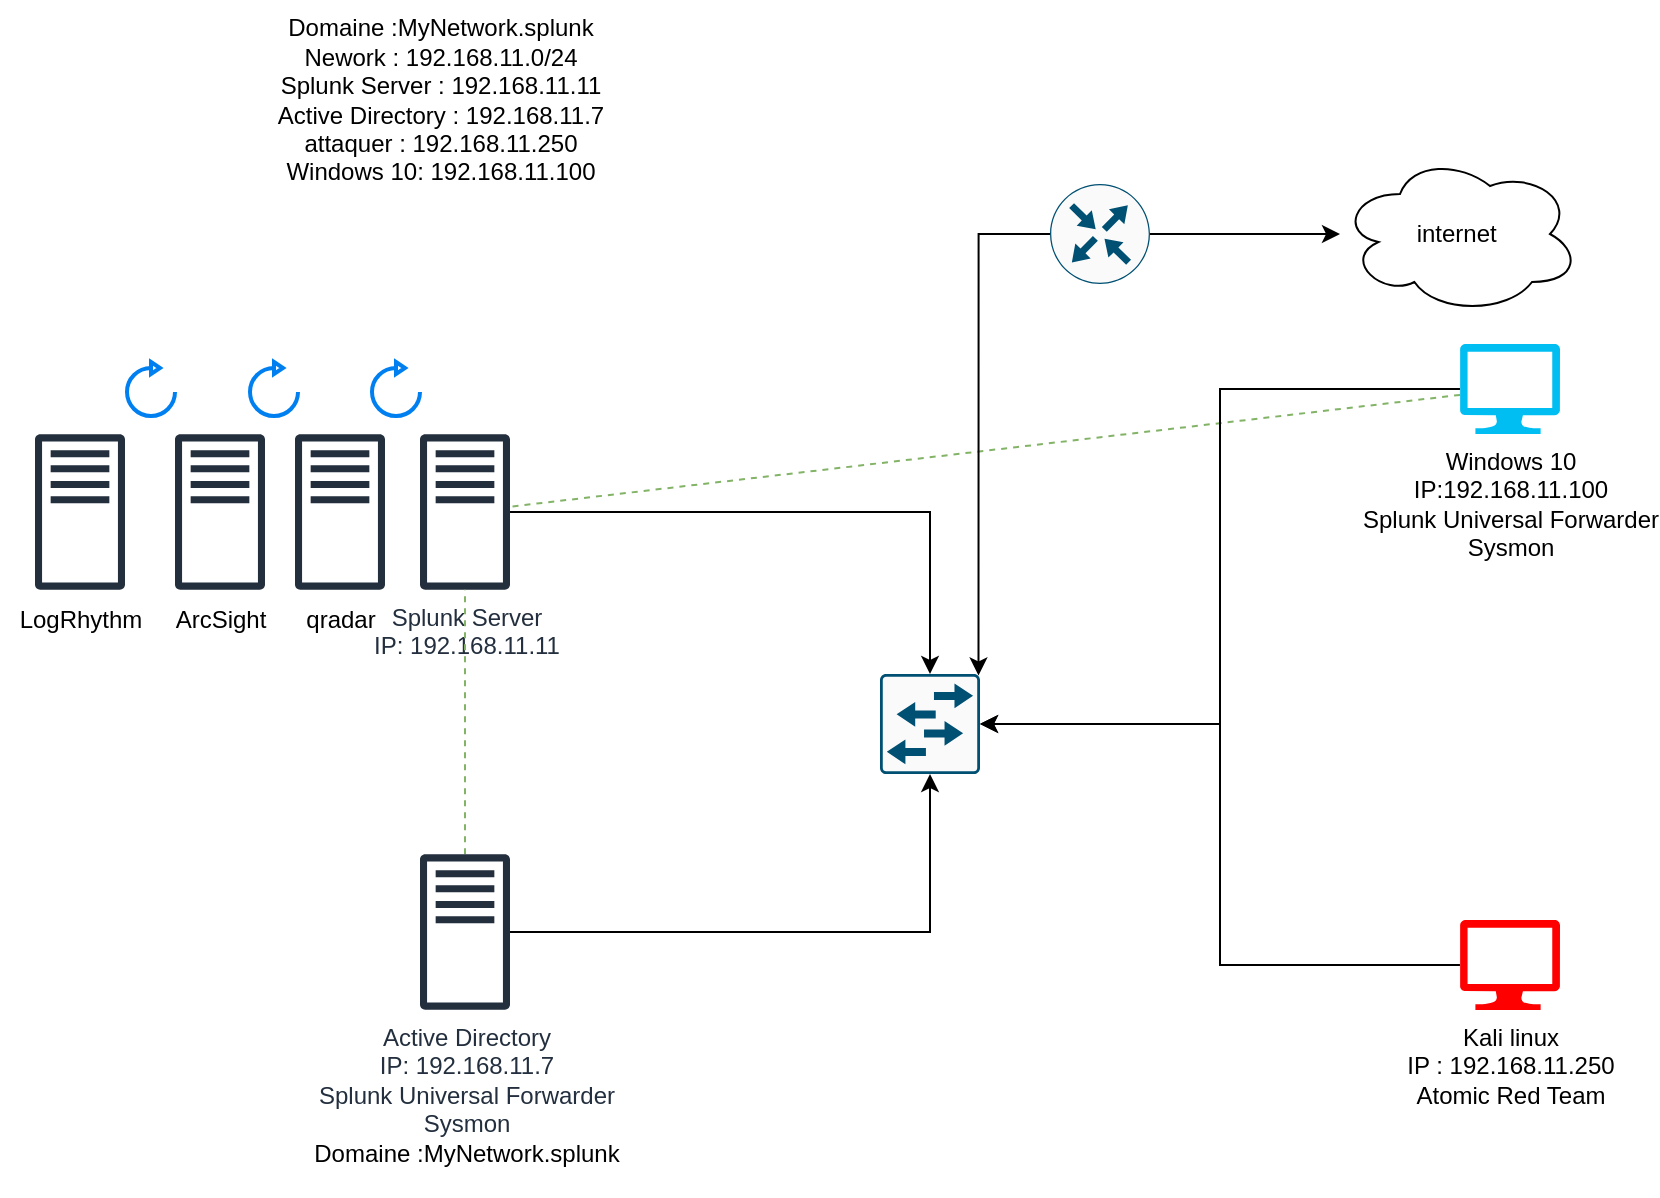 <mxfile version="24.7.12">
  <diagram name="Page-1" id="EitK8SUpgTmLAnZ7iSZS">
    <mxGraphModel dx="1730" dy="1661" grid="1" gridSize="10" guides="1" tooltips="1" connect="1" arrows="1" fold="1" page="1" pageScale="1" pageWidth="850" pageHeight="1100" math="0" shadow="0">
      <root>
        <mxCell id="0" />
        <mxCell id="1" parent="0" />
        <mxCell id="dxT098TC_KYE80S2nooN-20" style="rounded=0;orthogonalLoop=1;jettySize=auto;html=1;dashed=1;endArrow=none;endFill=0;jumpStyle=none;fillColor=#d5e8d4;strokeColor=#82b366;" parent="1" source="dxT098TC_KYE80S2nooN-1" target="dxT098TC_KYE80S2nooN-3" edge="1">
          <mxGeometry relative="1" as="geometry" />
        </mxCell>
        <mxCell id="dxT098TC_KYE80S2nooN-1" value="Windows 10&lt;br&gt;IP:192.168.11.100&lt;div&gt;Splunk Universal Forwarder&lt;br&gt;Sysmon&lt;/div&gt;" style="verticalLabelPosition=bottom;html=1;verticalAlign=top;align=center;strokeColor=none;fillColor=#00BEF2;shape=mxgraph.azure.computer;pointerEvents=1;" parent="1" vertex="1">
          <mxGeometry x="660" y="5" width="50" height="45" as="geometry" />
        </mxCell>
        <mxCell id="dxT098TC_KYE80S2nooN-2" value="Kali linux&lt;br&gt;IP : 192.168.11.250&lt;div&gt;Atomic Red Team&lt;/div&gt;" style="verticalLabelPosition=bottom;html=1;verticalAlign=top;align=center;strokeColor=none;fillColor=#FF0000;shape=mxgraph.azure.computer;pointerEvents=1;" parent="1" vertex="1">
          <mxGeometry x="660" y="293" width="50" height="45" as="geometry" />
        </mxCell>
        <mxCell id="dxT098TC_KYE80S2nooN-3" value="Splunk Server&lt;br&gt;IP: 192.168.11.11" style="sketch=0;outlineConnect=0;fontColor=#232F3E;gradientColor=none;fillColor=#232F3D;strokeColor=none;dashed=0;verticalLabelPosition=bottom;verticalAlign=top;align=center;html=1;fontSize=12;fontStyle=0;aspect=fixed;pointerEvents=1;shape=mxgraph.aws4.traditional_server;" parent="1" vertex="1">
          <mxGeometry x="140" y="50" width="45" height="78" as="geometry" />
        </mxCell>
        <mxCell id="dxT098TC_KYE80S2nooN-23" style="rounded=0;orthogonalLoop=1;jettySize=auto;html=1;fillColor=#d5e8d4;strokeColor=#82b366;dashed=1;endArrow=none;endFill=0;" parent="1" source="dxT098TC_KYE80S2nooN-4" target="dxT098TC_KYE80S2nooN-3" edge="1">
          <mxGeometry relative="1" as="geometry" />
        </mxCell>
        <mxCell id="dxT098TC_KYE80S2nooN-4" value="Active Directory&lt;br&gt;IP: 192.168.11.7&lt;br&gt;Splunk Universal Forwarder&lt;br&gt;Sysmon&lt;div&gt;&lt;span style=&quot;color: rgb(0, 0, 0);&quot;&gt;Domaine :MyNetwork.splunk&lt;/span&gt;&lt;br&gt;&lt;/div&gt;&lt;div&gt;&lt;span style=&quot;color: rgb(0, 0, 0);&quot;&gt;&lt;br&gt;&lt;/span&gt;&lt;/div&gt;" style="sketch=0;outlineConnect=0;fontColor=#232F3E;gradientColor=none;fillColor=#232F3D;strokeColor=none;dashed=0;verticalLabelPosition=bottom;verticalAlign=top;align=center;html=1;fontSize=12;fontStyle=0;aspect=fixed;pointerEvents=1;shape=mxgraph.aws4.traditional_server;" parent="1" vertex="1">
          <mxGeometry x="140" y="260" width="45" height="78" as="geometry" />
        </mxCell>
        <mxCell id="dxT098TC_KYE80S2nooN-5" value="" style="sketch=0;points=[[0.015,0.015,0],[0.985,0.015,0],[0.985,0.985,0],[0.015,0.985,0],[0.25,0,0],[0.5,0,0],[0.75,0,0],[1,0.25,0],[1,0.5,0],[1,0.75,0],[0.75,1,0],[0.5,1,0],[0.25,1,0],[0,0.75,0],[0,0.5,0],[0,0.25,0]];verticalLabelPosition=bottom;html=1;verticalAlign=top;aspect=fixed;align=center;pointerEvents=1;shape=mxgraph.cisco19.rect;prIcon=workgroup_switch;fillColor=#FAFAFA;strokeColor=#005073;" parent="1" vertex="1">
          <mxGeometry x="370" y="170" width="50" height="50" as="geometry" />
        </mxCell>
        <mxCell id="dxT098TC_KYE80S2nooN-17" style="edgeStyle=orthogonalEdgeStyle;rounded=0;orthogonalLoop=1;jettySize=auto;html=1;" parent="1" source="dxT098TC_KYE80S2nooN-6" target="dxT098TC_KYE80S2nooN-7" edge="1">
          <mxGeometry relative="1" as="geometry" />
        </mxCell>
        <mxCell id="dxT098TC_KYE80S2nooN-6" value="" style="sketch=0;points=[[0.5,0,0],[1,0.5,0],[0.5,1,0],[0,0.5,0],[0.145,0.145,0],[0.856,0.145,0],[0.855,0.856,0],[0.145,0.855,0]];verticalLabelPosition=bottom;html=1;verticalAlign=top;aspect=fixed;align=center;pointerEvents=1;shape=mxgraph.cisco19.rect;prIcon=router;fillColor=#FAFAFA;strokeColor=#005073;" parent="1" vertex="1">
          <mxGeometry x="455" y="-75" width="50" height="50" as="geometry" />
        </mxCell>
        <mxCell id="dxT098TC_KYE80S2nooN-7" value="internet&amp;nbsp;" style="ellipse;shape=cloud;whiteSpace=wrap;html=1;" parent="1" vertex="1">
          <mxGeometry x="600" y="-90" width="120" height="80" as="geometry" />
        </mxCell>
        <mxCell id="dxT098TC_KYE80S2nooN-9" style="edgeStyle=orthogonalEdgeStyle;rounded=0;orthogonalLoop=1;jettySize=auto;html=1;entryX=0.5;entryY=0;entryDx=0;entryDy=0;entryPerimeter=0;" parent="1" source="dxT098TC_KYE80S2nooN-3" target="dxT098TC_KYE80S2nooN-5" edge="1">
          <mxGeometry relative="1" as="geometry" />
        </mxCell>
        <mxCell id="dxT098TC_KYE80S2nooN-10" style="edgeStyle=orthogonalEdgeStyle;rounded=0;orthogonalLoop=1;jettySize=auto;html=1;entryX=0.5;entryY=1;entryDx=0;entryDy=0;entryPerimeter=0;" parent="1" source="dxT098TC_KYE80S2nooN-4" target="dxT098TC_KYE80S2nooN-5" edge="1">
          <mxGeometry relative="1" as="geometry" />
        </mxCell>
        <mxCell id="dxT098TC_KYE80S2nooN-11" style="edgeStyle=orthogonalEdgeStyle;rounded=0;orthogonalLoop=1;jettySize=auto;html=1;entryX=1;entryY=0.5;entryDx=0;entryDy=0;entryPerimeter=0;" parent="1" source="dxT098TC_KYE80S2nooN-2" target="dxT098TC_KYE80S2nooN-5" edge="1">
          <mxGeometry relative="1" as="geometry" />
        </mxCell>
        <mxCell id="dxT098TC_KYE80S2nooN-12" style="edgeStyle=orthogonalEdgeStyle;rounded=0;orthogonalLoop=1;jettySize=auto;html=1;entryX=1;entryY=0.5;entryDx=0;entryDy=0;entryPerimeter=0;" parent="1" source="dxT098TC_KYE80S2nooN-1" target="dxT098TC_KYE80S2nooN-5" edge="1">
          <mxGeometry relative="1" as="geometry" />
        </mxCell>
        <mxCell id="dxT098TC_KYE80S2nooN-13" style="edgeStyle=orthogonalEdgeStyle;rounded=0;orthogonalLoop=1;jettySize=auto;html=1;entryX=0.985;entryY=0.015;entryDx=0;entryDy=0;entryPerimeter=0;" parent="1" source="dxT098TC_KYE80S2nooN-6" target="dxT098TC_KYE80S2nooN-5" edge="1">
          <mxGeometry relative="1" as="geometry" />
        </mxCell>
        <mxCell id="dxT098TC_KYE80S2nooN-18" value="Domaine :MyNetwork.splunk&lt;div&gt;Nework : 192.168.11.0/24&lt;/div&gt;&lt;div&gt;Splunk Server : 192.168.11.11&lt;/div&gt;&lt;div&gt;Active Directory : 192.168.11.7&lt;/div&gt;&lt;div&gt;attaquer : 192.168.11.250&lt;/div&gt;&lt;div&gt;Windows 10: 192.168.11.100&lt;/div&gt;" style="text;html=1;align=center;verticalAlign=middle;resizable=0;points=[];autosize=1;strokeColor=none;fillColor=none;" parent="1" vertex="1">
          <mxGeometry x="55" y="-167" width="190" height="100" as="geometry" />
        </mxCell>
        <mxCell id="SZN_t8P6HL0ESiUM16FK-1" value="" style="sketch=0;outlineConnect=0;fontColor=#232F3E;gradientColor=none;fillColor=#232F3D;strokeColor=none;dashed=0;verticalLabelPosition=bottom;verticalAlign=top;align=center;html=1;fontSize=12;fontStyle=0;aspect=fixed;pointerEvents=1;shape=mxgraph.aws4.traditional_server;" parent="1" vertex="1">
          <mxGeometry x="77.5" y="50" width="45" height="78" as="geometry" />
        </mxCell>
        <mxCell id="SZN_t8P6HL0ESiUM16FK-2" value="" style="sketch=0;outlineConnect=0;fontColor=#232F3E;gradientColor=none;fillColor=#232F3D;strokeColor=none;dashed=0;verticalLabelPosition=bottom;verticalAlign=top;align=center;html=1;fontSize=12;fontStyle=0;aspect=fixed;pointerEvents=1;shape=mxgraph.aws4.traditional_server;" parent="1" vertex="1">
          <mxGeometry x="17.5" y="50" width="45" height="78" as="geometry" />
        </mxCell>
        <mxCell id="SZN_t8P6HL0ESiUM16FK-3" value="qradar" style="text;html=1;align=center;verticalAlign=middle;resizable=0;points=[];autosize=1;strokeColor=none;fillColor=none;" parent="1" vertex="1">
          <mxGeometry x="70" y="128" width="60" height="30" as="geometry" />
        </mxCell>
        <mxCell id="SZN_t8P6HL0ESiUM16FK-4" value="ArcSight" style="text;html=1;align=center;verticalAlign=middle;resizable=0;points=[];autosize=1;strokeColor=none;fillColor=none;" parent="1" vertex="1">
          <mxGeometry x="5" y="128" width="70" height="30" as="geometry" />
        </mxCell>
        <mxCell id="SZN_t8P6HL0ESiUM16FK-5" value="" style="sketch=0;outlineConnect=0;fontColor=#232F3E;gradientColor=none;fillColor=#232F3D;strokeColor=none;dashed=0;verticalLabelPosition=bottom;verticalAlign=top;align=center;html=1;fontSize=12;fontStyle=0;aspect=fixed;pointerEvents=1;shape=mxgraph.aws4.traditional_server;" parent="1" vertex="1">
          <mxGeometry x="-52.5" y="50" width="45" height="78" as="geometry" />
        </mxCell>
        <mxCell id="SZN_t8P6HL0ESiUM16FK-6" value="LogRhythm" style="text;html=1;align=center;verticalAlign=middle;resizable=0;points=[];autosize=1;strokeColor=none;fillColor=none;" parent="1" vertex="1">
          <mxGeometry x="-70" y="128" width="80" height="30" as="geometry" />
        </mxCell>
        <mxCell id="SZN_t8P6HL0ESiUM16FK-8" value="" style="html=1;verticalLabelPosition=bottom;align=center;labelBackgroundColor=#ffffff;verticalAlign=top;strokeWidth=2;strokeColor=#0080F0;shadow=0;dashed=0;shape=mxgraph.ios7.icons.reload;" parent="1" vertex="1">
          <mxGeometry x="116" y="14" width="24" height="27" as="geometry" />
        </mxCell>
        <mxCell id="SZN_t8P6HL0ESiUM16FK-9" value="" style="html=1;verticalLabelPosition=bottom;align=center;labelBackgroundColor=#ffffff;verticalAlign=top;strokeWidth=2;strokeColor=#0080F0;shadow=0;dashed=0;shape=mxgraph.ios7.icons.reload;" parent="1" vertex="1">
          <mxGeometry x="55" y="14" width="24" height="27" as="geometry" />
        </mxCell>
        <mxCell id="SZN_t8P6HL0ESiUM16FK-10" value="" style="html=1;verticalLabelPosition=bottom;align=center;labelBackgroundColor=#ffffff;verticalAlign=top;strokeWidth=2;strokeColor=#0080F0;shadow=0;dashed=0;shape=mxgraph.ios7.icons.reload;" parent="1" vertex="1">
          <mxGeometry x="-6.5" y="14" width="24" height="27" as="geometry" />
        </mxCell>
      </root>
    </mxGraphModel>
  </diagram>
</mxfile>
